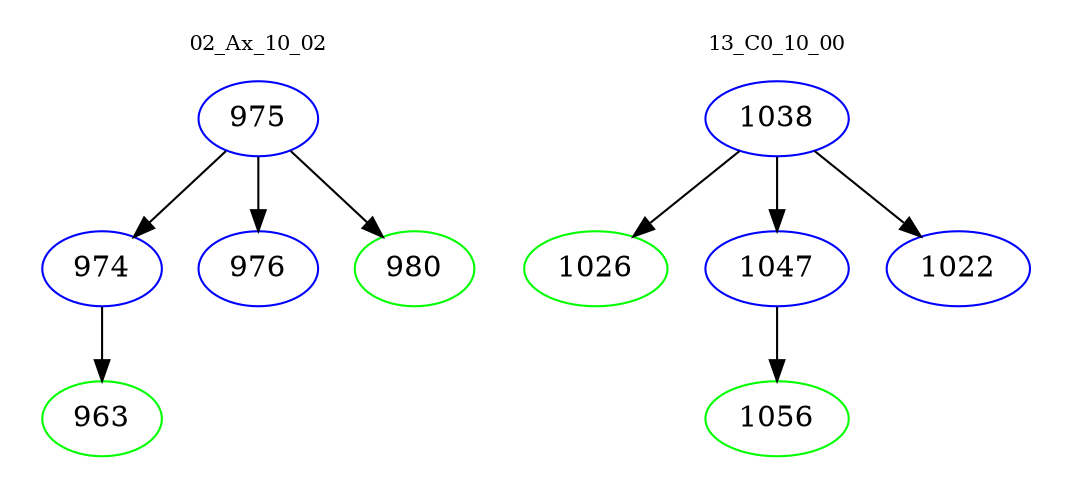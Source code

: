 digraph{
subgraph cluster_0 {
color = white
label = "02_Ax_10_02";
fontsize=10;
T0_975 [label="975", color="blue"]
T0_975 -> T0_974 [color="black"]
T0_974 [label="974", color="blue"]
T0_974 -> T0_963 [color="black"]
T0_963 [label="963", color="green"]
T0_975 -> T0_976 [color="black"]
T0_976 [label="976", color="blue"]
T0_975 -> T0_980 [color="black"]
T0_980 [label="980", color="green"]
}
subgraph cluster_1 {
color = white
label = "13_C0_10_00";
fontsize=10;
T1_1038 [label="1038", color="blue"]
T1_1038 -> T1_1026 [color="black"]
T1_1026 [label="1026", color="green"]
T1_1038 -> T1_1047 [color="black"]
T1_1047 [label="1047", color="blue"]
T1_1047 -> T1_1056 [color="black"]
T1_1056 [label="1056", color="green"]
T1_1038 -> T1_1022 [color="black"]
T1_1022 [label="1022", color="blue"]
}
}
